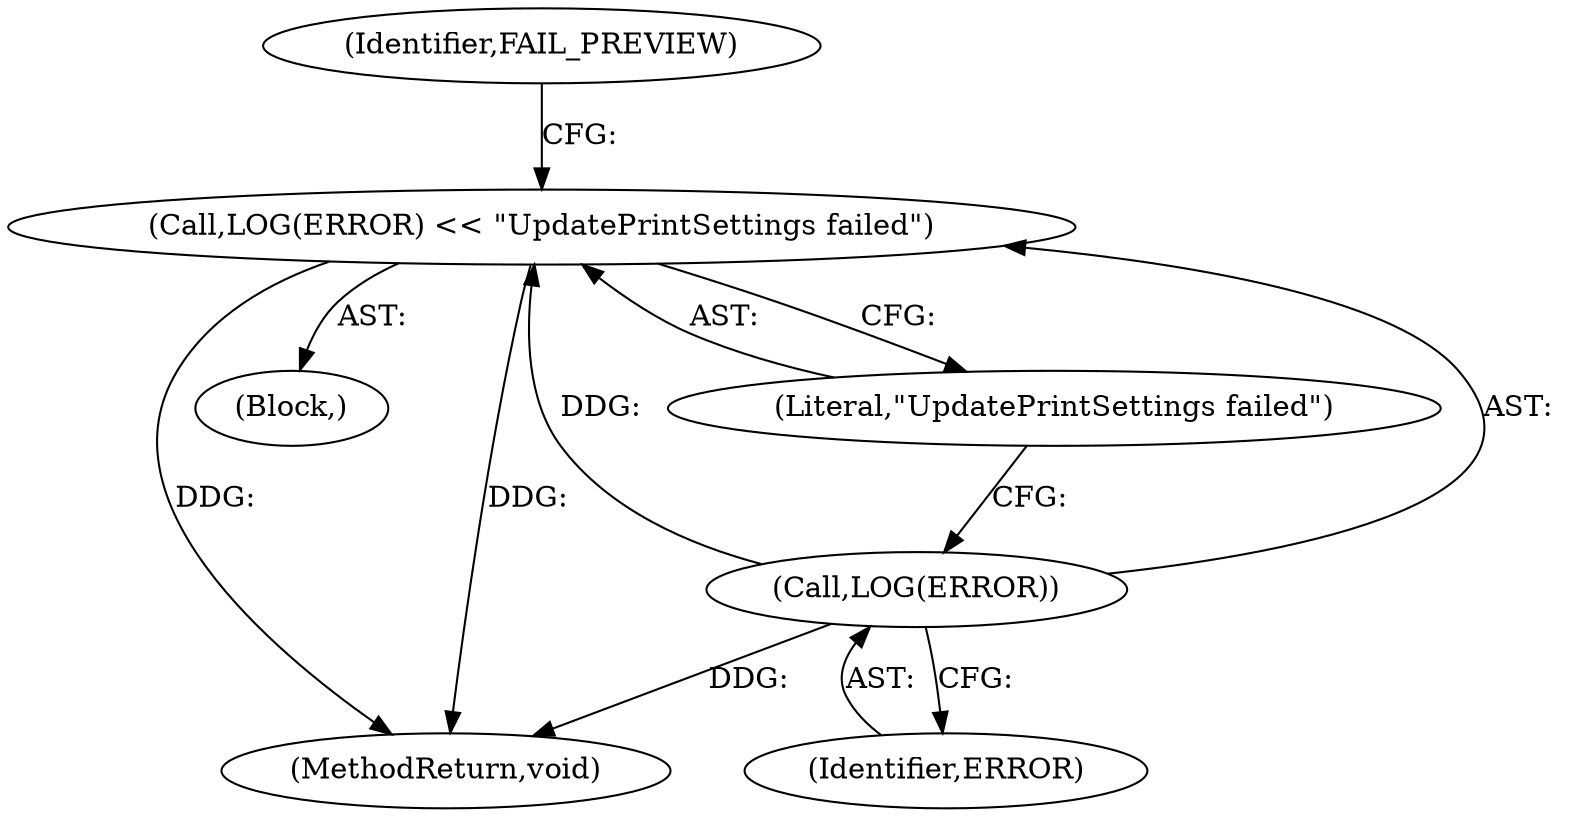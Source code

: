 digraph "1_Chrome_c7a90019bf7054145b11d2577b851cf2779d3d79_7@del" {
"1000123" [label="(Call,LOG(ERROR) << \"UpdatePrintSettings failed\")"];
"1000124" [label="(Call,LOG(ERROR))"];
"1000125" [label="(Identifier,ERROR)"];
"1000126" [label="(Literal,\"UpdatePrintSettings failed\")"];
"1000123" [label="(Call,LOG(ERROR) << \"UpdatePrintSettings failed\")"];
"1000128" [label="(Identifier,FAIL_PREVIEW)"];
"1000122" [label="(Block,)"];
"1000229" [label="(MethodReturn,void)"];
"1000124" [label="(Call,LOG(ERROR))"];
"1000123" -> "1000122"  [label="AST: "];
"1000123" -> "1000126"  [label="CFG: "];
"1000124" -> "1000123"  [label="AST: "];
"1000126" -> "1000123"  [label="AST: "];
"1000128" -> "1000123"  [label="CFG: "];
"1000123" -> "1000229"  [label="DDG: "];
"1000123" -> "1000229"  [label="DDG: "];
"1000124" -> "1000123"  [label="DDG: "];
"1000124" -> "1000125"  [label="CFG: "];
"1000125" -> "1000124"  [label="AST: "];
"1000126" -> "1000124"  [label="CFG: "];
"1000124" -> "1000229"  [label="DDG: "];
}
